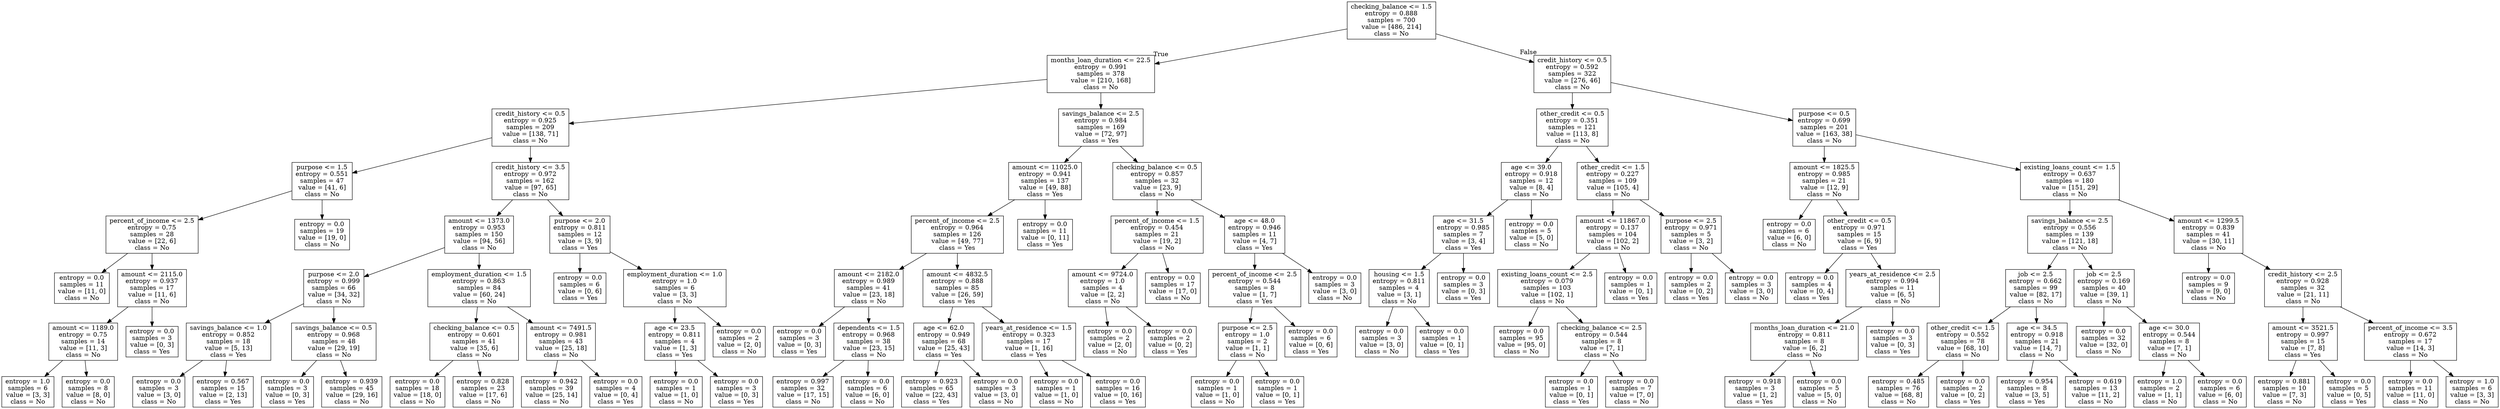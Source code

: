 digraph Tree {
node [shape=box] ;
0 [label="checking_balance <= 1.5\nentropy = 0.888\nsamples = 700\nvalue = [486, 214]\nclass = No"] ;
1 [label="months_loan_duration <= 22.5\nentropy = 0.991\nsamples = 378\nvalue = [210, 168]\nclass = No"] ;
0 -> 1 [labeldistance=2.5, labelangle=45, headlabel="True"] ;
2 [label="credit_history <= 0.5\nentropy = 0.925\nsamples = 209\nvalue = [138, 71]\nclass = No"] ;
1 -> 2 ;
3 [label="purpose <= 1.5\nentropy = 0.551\nsamples = 47\nvalue = [41, 6]\nclass = No"] ;
2 -> 3 ;
4 [label="percent_of_income <= 2.5\nentropy = 0.75\nsamples = 28\nvalue = [22, 6]\nclass = No"] ;
3 -> 4 ;
5 [label="entropy = 0.0\nsamples = 11\nvalue = [11, 0]\nclass = No"] ;
4 -> 5 ;
6 [label="amount <= 2115.0\nentropy = 0.937\nsamples = 17\nvalue = [11, 6]\nclass = No"] ;
4 -> 6 ;
7 [label="amount <= 1189.0\nentropy = 0.75\nsamples = 14\nvalue = [11, 3]\nclass = No"] ;
6 -> 7 ;
8 [label="entropy = 1.0\nsamples = 6\nvalue = [3, 3]\nclass = No"] ;
7 -> 8 ;
9 [label="entropy = 0.0\nsamples = 8\nvalue = [8, 0]\nclass = No"] ;
7 -> 9 ;
10 [label="entropy = 0.0\nsamples = 3\nvalue = [0, 3]\nclass = Yes"] ;
6 -> 10 ;
11 [label="entropy = 0.0\nsamples = 19\nvalue = [19, 0]\nclass = No"] ;
3 -> 11 ;
12 [label="credit_history <= 3.5\nentropy = 0.972\nsamples = 162\nvalue = [97, 65]\nclass = No"] ;
2 -> 12 ;
13 [label="amount <= 1373.0\nentropy = 0.953\nsamples = 150\nvalue = [94, 56]\nclass = No"] ;
12 -> 13 ;
14 [label="purpose <= 2.0\nentropy = 0.999\nsamples = 66\nvalue = [34, 32]\nclass = No"] ;
13 -> 14 ;
15 [label="savings_balance <= 1.0\nentropy = 0.852\nsamples = 18\nvalue = [5, 13]\nclass = Yes"] ;
14 -> 15 ;
16 [label="entropy = 0.0\nsamples = 3\nvalue = [3, 0]\nclass = No"] ;
15 -> 16 ;
17 [label="entropy = 0.567\nsamples = 15\nvalue = [2, 13]\nclass = Yes"] ;
15 -> 17 ;
18 [label="savings_balance <= 0.5\nentropy = 0.968\nsamples = 48\nvalue = [29, 19]\nclass = No"] ;
14 -> 18 ;
19 [label="entropy = 0.0\nsamples = 3\nvalue = [0, 3]\nclass = Yes"] ;
18 -> 19 ;
20 [label="entropy = 0.939\nsamples = 45\nvalue = [29, 16]\nclass = No"] ;
18 -> 20 ;
21 [label="employment_duration <= 1.5\nentropy = 0.863\nsamples = 84\nvalue = [60, 24]\nclass = No"] ;
13 -> 21 ;
22 [label="checking_balance <= 0.5\nentropy = 0.601\nsamples = 41\nvalue = [35, 6]\nclass = No"] ;
21 -> 22 ;
23 [label="entropy = 0.0\nsamples = 18\nvalue = [18, 0]\nclass = No"] ;
22 -> 23 ;
24 [label="entropy = 0.828\nsamples = 23\nvalue = [17, 6]\nclass = No"] ;
22 -> 24 ;
25 [label="amount <= 7491.5\nentropy = 0.981\nsamples = 43\nvalue = [25, 18]\nclass = No"] ;
21 -> 25 ;
26 [label="entropy = 0.942\nsamples = 39\nvalue = [25, 14]\nclass = No"] ;
25 -> 26 ;
27 [label="entropy = 0.0\nsamples = 4\nvalue = [0, 4]\nclass = Yes"] ;
25 -> 27 ;
28 [label="purpose <= 2.0\nentropy = 0.811\nsamples = 12\nvalue = [3, 9]\nclass = Yes"] ;
12 -> 28 ;
29 [label="entropy = 0.0\nsamples = 6\nvalue = [0, 6]\nclass = Yes"] ;
28 -> 29 ;
30 [label="employment_duration <= 1.0\nentropy = 1.0\nsamples = 6\nvalue = [3, 3]\nclass = No"] ;
28 -> 30 ;
31 [label="age <= 23.5\nentropy = 0.811\nsamples = 4\nvalue = [1, 3]\nclass = Yes"] ;
30 -> 31 ;
32 [label="entropy = 0.0\nsamples = 1\nvalue = [1, 0]\nclass = No"] ;
31 -> 32 ;
33 [label="entropy = 0.0\nsamples = 3\nvalue = [0, 3]\nclass = Yes"] ;
31 -> 33 ;
34 [label="entropy = 0.0\nsamples = 2\nvalue = [2, 0]\nclass = No"] ;
30 -> 34 ;
35 [label="savings_balance <= 2.5\nentropy = 0.984\nsamples = 169\nvalue = [72, 97]\nclass = Yes"] ;
1 -> 35 ;
36 [label="amount <= 11025.0\nentropy = 0.941\nsamples = 137\nvalue = [49, 88]\nclass = Yes"] ;
35 -> 36 ;
37 [label="percent_of_income <= 2.5\nentropy = 0.964\nsamples = 126\nvalue = [49, 77]\nclass = Yes"] ;
36 -> 37 ;
38 [label="amount <= 2182.0\nentropy = 0.989\nsamples = 41\nvalue = [23, 18]\nclass = No"] ;
37 -> 38 ;
39 [label="entropy = 0.0\nsamples = 3\nvalue = [0, 3]\nclass = Yes"] ;
38 -> 39 ;
40 [label="dependents <= 1.5\nentropy = 0.968\nsamples = 38\nvalue = [23, 15]\nclass = No"] ;
38 -> 40 ;
41 [label="entropy = 0.997\nsamples = 32\nvalue = [17, 15]\nclass = No"] ;
40 -> 41 ;
42 [label="entropy = 0.0\nsamples = 6\nvalue = [6, 0]\nclass = No"] ;
40 -> 42 ;
43 [label="amount <= 4832.5\nentropy = 0.888\nsamples = 85\nvalue = [26, 59]\nclass = Yes"] ;
37 -> 43 ;
44 [label="age <= 62.0\nentropy = 0.949\nsamples = 68\nvalue = [25, 43]\nclass = Yes"] ;
43 -> 44 ;
45 [label="entropy = 0.923\nsamples = 65\nvalue = [22, 43]\nclass = Yes"] ;
44 -> 45 ;
46 [label="entropy = 0.0\nsamples = 3\nvalue = [3, 0]\nclass = No"] ;
44 -> 46 ;
47 [label="years_at_residence <= 1.5\nentropy = 0.323\nsamples = 17\nvalue = [1, 16]\nclass = Yes"] ;
43 -> 47 ;
48 [label="entropy = 0.0\nsamples = 1\nvalue = [1, 0]\nclass = No"] ;
47 -> 48 ;
49 [label="entropy = 0.0\nsamples = 16\nvalue = [0, 16]\nclass = Yes"] ;
47 -> 49 ;
50 [label="entropy = 0.0\nsamples = 11\nvalue = [0, 11]\nclass = Yes"] ;
36 -> 50 ;
51 [label="checking_balance <= 0.5\nentropy = 0.857\nsamples = 32\nvalue = [23, 9]\nclass = No"] ;
35 -> 51 ;
52 [label="percent_of_income <= 1.5\nentropy = 0.454\nsamples = 21\nvalue = [19, 2]\nclass = No"] ;
51 -> 52 ;
53 [label="amount <= 9724.0\nentropy = 1.0\nsamples = 4\nvalue = [2, 2]\nclass = No"] ;
52 -> 53 ;
54 [label="entropy = 0.0\nsamples = 2\nvalue = [2, 0]\nclass = No"] ;
53 -> 54 ;
55 [label="entropy = 0.0\nsamples = 2\nvalue = [0, 2]\nclass = Yes"] ;
53 -> 55 ;
56 [label="entropy = 0.0\nsamples = 17\nvalue = [17, 0]\nclass = No"] ;
52 -> 56 ;
57 [label="age <= 48.0\nentropy = 0.946\nsamples = 11\nvalue = [4, 7]\nclass = Yes"] ;
51 -> 57 ;
58 [label="percent_of_income <= 2.5\nentropy = 0.544\nsamples = 8\nvalue = [1, 7]\nclass = Yes"] ;
57 -> 58 ;
59 [label="purpose <= 2.5\nentropy = 1.0\nsamples = 2\nvalue = [1, 1]\nclass = No"] ;
58 -> 59 ;
60 [label="entropy = 0.0\nsamples = 1\nvalue = [1, 0]\nclass = No"] ;
59 -> 60 ;
61 [label="entropy = 0.0\nsamples = 1\nvalue = [0, 1]\nclass = Yes"] ;
59 -> 61 ;
62 [label="entropy = 0.0\nsamples = 6\nvalue = [0, 6]\nclass = Yes"] ;
58 -> 62 ;
63 [label="entropy = 0.0\nsamples = 3\nvalue = [3, 0]\nclass = No"] ;
57 -> 63 ;
64 [label="credit_history <= 0.5\nentropy = 0.592\nsamples = 322\nvalue = [276, 46]\nclass = No"] ;
0 -> 64 [labeldistance=2.5, labelangle=-45, headlabel="False"] ;
65 [label="other_credit <= 0.5\nentropy = 0.351\nsamples = 121\nvalue = [113, 8]\nclass = No"] ;
64 -> 65 ;
66 [label="age <= 39.0\nentropy = 0.918\nsamples = 12\nvalue = [8, 4]\nclass = No"] ;
65 -> 66 ;
67 [label="age <= 31.5\nentropy = 0.985\nsamples = 7\nvalue = [3, 4]\nclass = Yes"] ;
66 -> 67 ;
68 [label="housing <= 1.5\nentropy = 0.811\nsamples = 4\nvalue = [3, 1]\nclass = No"] ;
67 -> 68 ;
69 [label="entropy = 0.0\nsamples = 3\nvalue = [3, 0]\nclass = No"] ;
68 -> 69 ;
70 [label="entropy = 0.0\nsamples = 1\nvalue = [0, 1]\nclass = Yes"] ;
68 -> 70 ;
71 [label="entropy = 0.0\nsamples = 3\nvalue = [0, 3]\nclass = Yes"] ;
67 -> 71 ;
72 [label="entropy = 0.0\nsamples = 5\nvalue = [5, 0]\nclass = No"] ;
66 -> 72 ;
73 [label="other_credit <= 1.5\nentropy = 0.227\nsamples = 109\nvalue = [105, 4]\nclass = No"] ;
65 -> 73 ;
74 [label="amount <= 11867.0\nentropy = 0.137\nsamples = 104\nvalue = [102, 2]\nclass = No"] ;
73 -> 74 ;
75 [label="existing_loans_count <= 2.5\nentropy = 0.079\nsamples = 103\nvalue = [102, 1]\nclass = No"] ;
74 -> 75 ;
76 [label="entropy = 0.0\nsamples = 95\nvalue = [95, 0]\nclass = No"] ;
75 -> 76 ;
77 [label="checking_balance <= 2.5\nentropy = 0.544\nsamples = 8\nvalue = [7, 1]\nclass = No"] ;
75 -> 77 ;
78 [label="entropy = 0.0\nsamples = 1\nvalue = [0, 1]\nclass = Yes"] ;
77 -> 78 ;
79 [label="entropy = 0.0\nsamples = 7\nvalue = [7, 0]\nclass = No"] ;
77 -> 79 ;
80 [label="entropy = 0.0\nsamples = 1\nvalue = [0, 1]\nclass = Yes"] ;
74 -> 80 ;
81 [label="purpose <= 2.5\nentropy = 0.971\nsamples = 5\nvalue = [3, 2]\nclass = No"] ;
73 -> 81 ;
82 [label="entropy = 0.0\nsamples = 2\nvalue = [0, 2]\nclass = Yes"] ;
81 -> 82 ;
83 [label="entropy = 0.0\nsamples = 3\nvalue = [3, 0]\nclass = No"] ;
81 -> 83 ;
84 [label="purpose <= 0.5\nentropy = 0.699\nsamples = 201\nvalue = [163, 38]\nclass = No"] ;
64 -> 84 ;
85 [label="amount <= 1825.5\nentropy = 0.985\nsamples = 21\nvalue = [12, 9]\nclass = No"] ;
84 -> 85 ;
86 [label="entropy = 0.0\nsamples = 6\nvalue = [6, 0]\nclass = No"] ;
85 -> 86 ;
87 [label="other_credit <= 0.5\nentropy = 0.971\nsamples = 15\nvalue = [6, 9]\nclass = Yes"] ;
85 -> 87 ;
88 [label="entropy = 0.0\nsamples = 4\nvalue = [0, 4]\nclass = Yes"] ;
87 -> 88 ;
89 [label="years_at_residence <= 2.5\nentropy = 0.994\nsamples = 11\nvalue = [6, 5]\nclass = No"] ;
87 -> 89 ;
90 [label="months_loan_duration <= 21.0\nentropy = 0.811\nsamples = 8\nvalue = [6, 2]\nclass = No"] ;
89 -> 90 ;
91 [label="entropy = 0.918\nsamples = 3\nvalue = [1, 2]\nclass = Yes"] ;
90 -> 91 ;
92 [label="entropy = 0.0\nsamples = 5\nvalue = [5, 0]\nclass = No"] ;
90 -> 92 ;
93 [label="entropy = 0.0\nsamples = 3\nvalue = [0, 3]\nclass = Yes"] ;
89 -> 93 ;
94 [label="existing_loans_count <= 1.5\nentropy = 0.637\nsamples = 180\nvalue = [151, 29]\nclass = No"] ;
84 -> 94 ;
95 [label="savings_balance <= 2.5\nentropy = 0.556\nsamples = 139\nvalue = [121, 18]\nclass = No"] ;
94 -> 95 ;
96 [label="job <= 2.5\nentropy = 0.662\nsamples = 99\nvalue = [82, 17]\nclass = No"] ;
95 -> 96 ;
97 [label="other_credit <= 1.5\nentropy = 0.552\nsamples = 78\nvalue = [68, 10]\nclass = No"] ;
96 -> 97 ;
98 [label="entropy = 0.485\nsamples = 76\nvalue = [68, 8]\nclass = No"] ;
97 -> 98 ;
99 [label="entropy = 0.0\nsamples = 2\nvalue = [0, 2]\nclass = Yes"] ;
97 -> 99 ;
100 [label="age <= 34.5\nentropy = 0.918\nsamples = 21\nvalue = [14, 7]\nclass = No"] ;
96 -> 100 ;
101 [label="entropy = 0.954\nsamples = 8\nvalue = [3, 5]\nclass = Yes"] ;
100 -> 101 ;
102 [label="entropy = 0.619\nsamples = 13\nvalue = [11, 2]\nclass = No"] ;
100 -> 102 ;
103 [label="job <= 2.5\nentropy = 0.169\nsamples = 40\nvalue = [39, 1]\nclass = No"] ;
95 -> 103 ;
104 [label="entropy = 0.0\nsamples = 32\nvalue = [32, 0]\nclass = No"] ;
103 -> 104 ;
105 [label="age <= 30.0\nentropy = 0.544\nsamples = 8\nvalue = [7, 1]\nclass = No"] ;
103 -> 105 ;
106 [label="entropy = 1.0\nsamples = 2\nvalue = [1, 1]\nclass = No"] ;
105 -> 106 ;
107 [label="entropy = 0.0\nsamples = 6\nvalue = [6, 0]\nclass = No"] ;
105 -> 107 ;
108 [label="amount <= 1299.5\nentropy = 0.839\nsamples = 41\nvalue = [30, 11]\nclass = No"] ;
94 -> 108 ;
109 [label="entropy = 0.0\nsamples = 9\nvalue = [9, 0]\nclass = No"] ;
108 -> 109 ;
110 [label="credit_history <= 2.5\nentropy = 0.928\nsamples = 32\nvalue = [21, 11]\nclass = No"] ;
108 -> 110 ;
111 [label="amount <= 3521.5\nentropy = 0.997\nsamples = 15\nvalue = [7, 8]\nclass = Yes"] ;
110 -> 111 ;
112 [label="entropy = 0.881\nsamples = 10\nvalue = [7, 3]\nclass = No"] ;
111 -> 112 ;
113 [label="entropy = 0.0\nsamples = 5\nvalue = [0, 5]\nclass = Yes"] ;
111 -> 113 ;
114 [label="percent_of_income <= 3.5\nentropy = 0.672\nsamples = 17\nvalue = [14, 3]\nclass = No"] ;
110 -> 114 ;
115 [label="entropy = 0.0\nsamples = 11\nvalue = [11, 0]\nclass = No"] ;
114 -> 115 ;
116 [label="entropy = 1.0\nsamples = 6\nvalue = [3, 3]\nclass = No"] ;
114 -> 116 ;
}